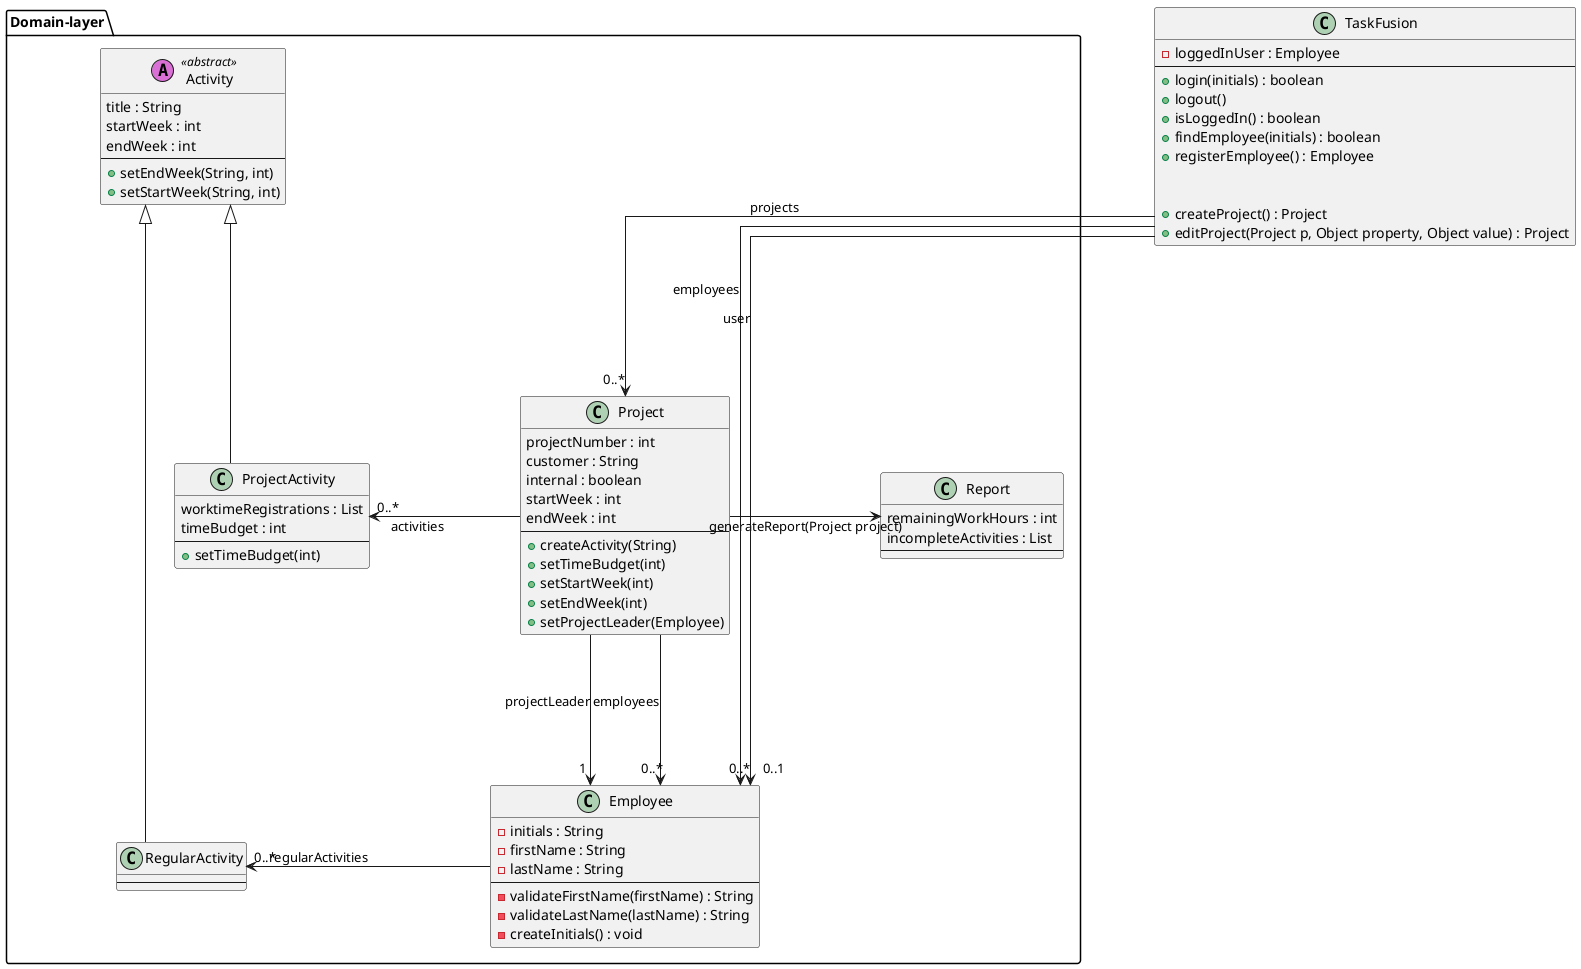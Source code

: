 @startuml ClassDiagram
skinparam linetype ortho
skinparam Nodesep 150
skinparam Ranksep 150

class "TaskFusion" as app{
    - loggedInUser : Employee
    --
    + login(initials) : boolean
    + logout()
    + isLoggedIn() : boolean
    + findEmployee(initials) : boolean
    + registerEmployee() : Employee


    + createProject() : Project
    + editProject(Project p, Object property, Object value) : Project
}


package "Domain-layer" {

    class Report{
        remainingWorkHours : int
        incompleteActivities : List
        --
    }

    class Project{
        projectNumber : int
        customer : String
        internal : boolean
        startWeek : int
        endWeek : int
        --
        + createActivity(String)
        + setTimeBudget(int)
        + setStartWeek(int)
        + setEndWeek(int)
        + setProjectLeader(Employee)
    }
    class ProjectActivity{
        worktimeRegistrations : List
        timeBudget : int
        --
        + setTimeBudget(int)
    }
    class Activity <<(A, orchid)abstract>>{
        title : String
        startWeek : int
        endWeek : int
        --
        + setEndWeek(String, int)
        + setStartWeek(String, int)
    }
    class RegularActivity{
        --
    }

    class Employee{
        - initials : String
        - firstName : String
        - lastName : String
        --
        - validateFirstName(firstName) : String
        - validateLastName(lastName) : String
        - createInitials() : void
    }

}

app --> "0..*" Project : projects
Project -> Report : generateReport(Project project)
app --> "0..*" Employee : employees

app --> "0..1" Employee : user

Activity <|-- ProjectActivity
Activity <|- RegularActivity

Project --> "1" Employee : projectLeader
Project --> "0..*" Employee : employees
Project -> "0..*" ProjectActivity : activities
Employee -> "0..*" RegularActivity : regularActivities

@enduml